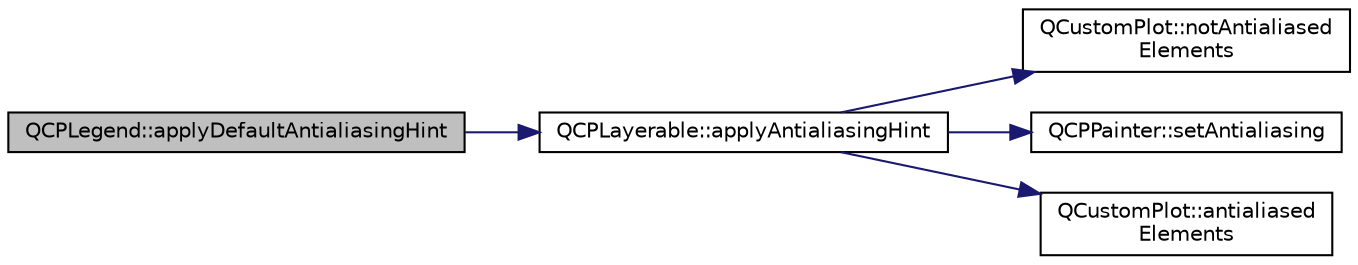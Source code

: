 digraph "QCPLegend::applyDefaultAntialiasingHint"
{
  edge [fontname="Helvetica",fontsize="10",labelfontname="Helvetica",labelfontsize="10"];
  node [fontname="Helvetica",fontsize="10",shape=record];
  rankdir="LR";
  Node15 [label="QCPLegend::applyDefaultAntialiasingHint",height=0.2,width=0.4,color="black", fillcolor="grey75", style="filled", fontcolor="black"];
  Node15 -> Node16 [color="midnightblue",fontsize="10",style="solid",fontname="Helvetica"];
  Node16 [label="QCPLayerable::applyAntialiasingHint",height=0.2,width=0.4,color="black", fillcolor="white", style="filled",URL="$d6/d4d/class_q_c_p_layerable.html#acb663e375d2d36dc5c55021ee5a2119b"];
  Node16 -> Node17 [color="midnightblue",fontsize="10",style="solid",fontname="Helvetica"];
  Node17 [label="QCustomPlot::notAntialiased\lElements",height=0.2,width=0.4,color="black", fillcolor="white", style="filled",URL="$dd/d9b/class_q_custom_plot.html#a75571bc5b2167e83def132fc993091b3"];
  Node16 -> Node18 [color="midnightblue",fontsize="10",style="solid",fontname="Helvetica"];
  Node18 [label="QCPPainter::setAntialiasing",height=0.2,width=0.4,color="black", fillcolor="white", style="filled",URL="$d3/db4/class_q_c_p_painter.html#aaba1deb9188244d9ea65b035112b4d05"];
  Node16 -> Node19 [color="midnightblue",fontsize="10",style="solid",fontname="Helvetica"];
  Node19 [label="QCustomPlot::antialiased\lElements",height=0.2,width=0.4,color="black", fillcolor="white", style="filled",URL="$dd/d9b/class_q_custom_plot.html#a631762eb183aceecee73d30e108641ee"];
}
